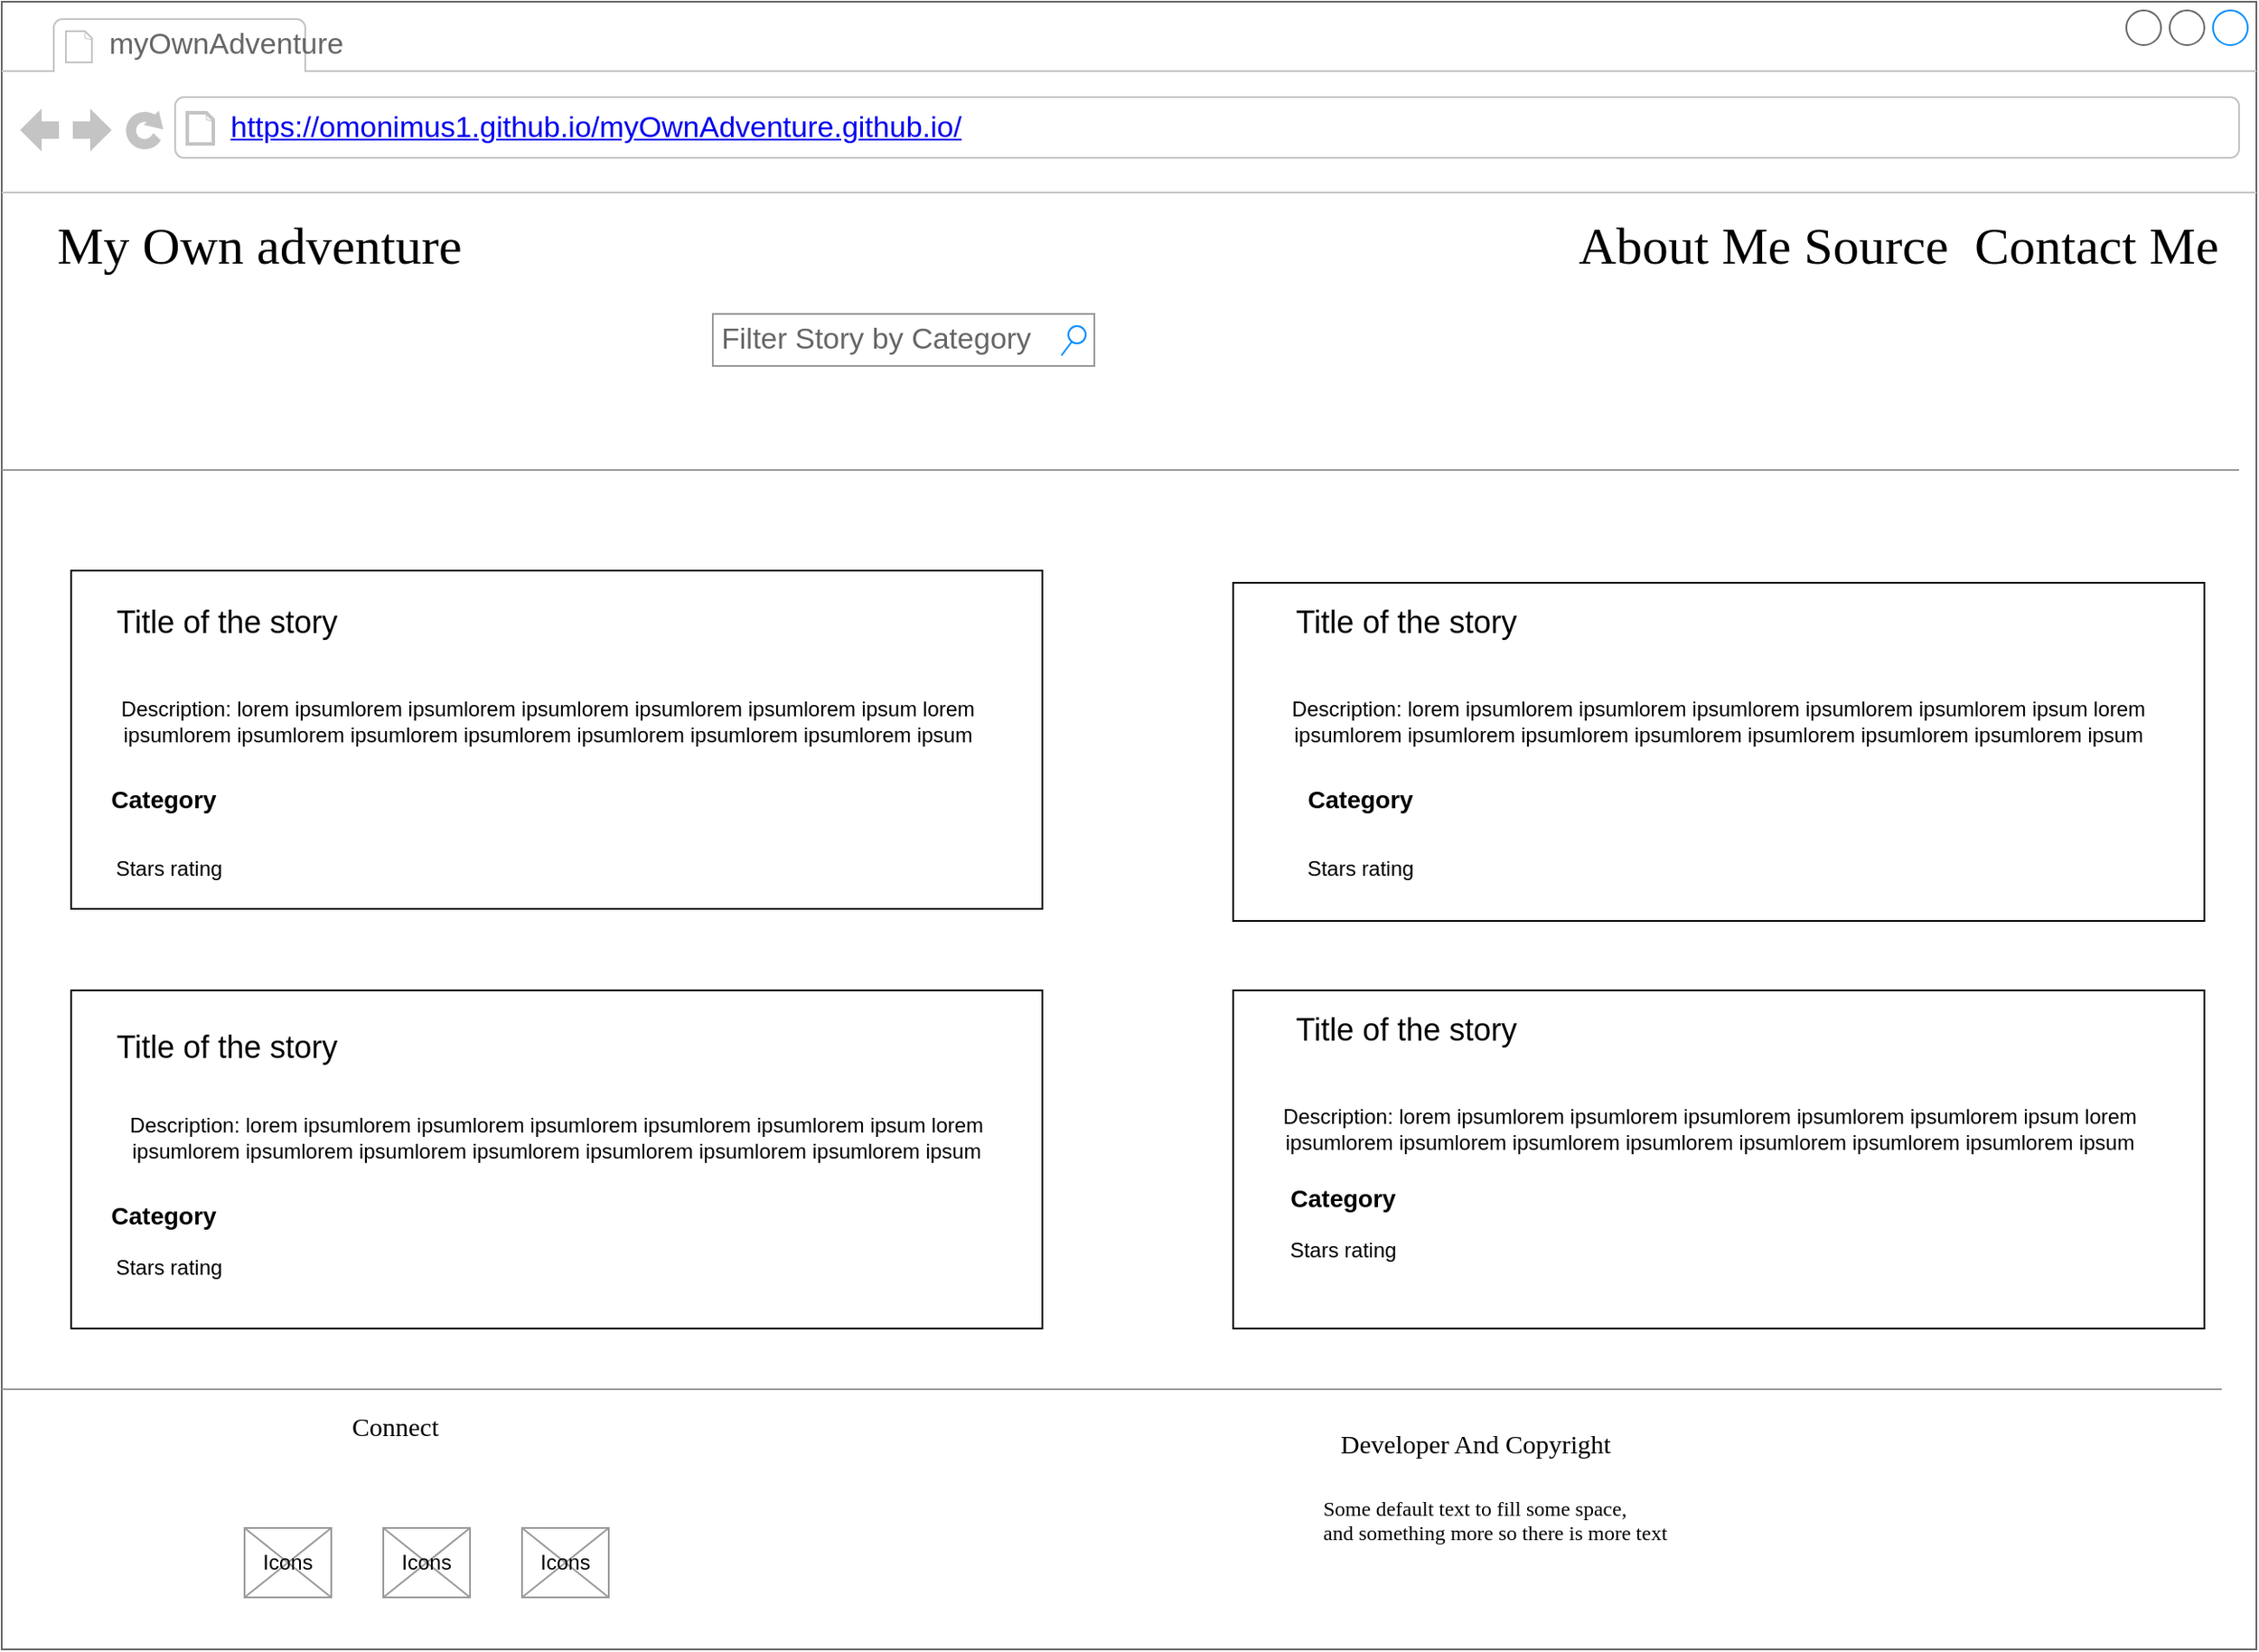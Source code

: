 <mxfile version="12.7.2" type="github"><diagram name="Page-1" id="2cc2dc42-3aac-f2a9-1cec-7a8b7cbee084"><mxGraphModel dx="3464" dy="1100" grid="1" gridSize="10" guides="1" tooltips="1" connect="1" arrows="1" fold="1" page="1" pageScale="1" pageWidth="1100" pageHeight="850" background="#ffffff" math="0" shadow="0"><root><mxCell id="0"/><mxCell id="1" parent="0"/><mxCell id="7026571954dc6520-1" value="" style="strokeWidth=1;shadow=0;dashed=0;align=center;html=1;shape=mxgraph.mockup.containers.browserWindow;rSize=0;strokeColor=#666666;mainText=,;recursiveResize=0;rounded=0;labelBackgroundColor=none;fontFamily=Verdana;fontSize=12" parent="1" vertex="1"><mxGeometry x="-260" y="20" width="1300" height="950" as="geometry"/></mxCell><mxCell id="7026571954dc6520-2" value="myOwnAdventure" style="strokeWidth=1;shadow=0;dashed=0;align=center;html=1;shape=mxgraph.mockup.containers.anchor;fontSize=17;fontColor=#666666;align=left;" parent="7026571954dc6520-1" vertex="1"><mxGeometry x="60" y="12" width="110" height="26" as="geometry"/></mxCell><mxCell id="7026571954dc6520-3" value="&lt;a href=&quot;https://omonimus1.github.io/myOwnAdventure.github.io/&quot;&gt;https://omonimus1.github.io/myOwnAdventure.github.io/&lt;/a&gt;" style="strokeWidth=1;shadow=0;dashed=0;align=center;html=1;shape=mxgraph.mockup.containers.anchor;rSize=0;fontSize=17;fontColor=#666666;align=left;" parent="7026571954dc6520-1" vertex="1"><mxGeometry x="130" y="60" width="250" height="26" as="geometry"/></mxCell><mxCell id="7026571954dc6520-4" value="My Own adventure&amp;nbsp; &amp;nbsp; &amp;nbsp; &amp;nbsp; &amp;nbsp; &amp;nbsp; &amp;nbsp; &amp;nbsp; &amp;nbsp; &amp;nbsp; &amp;nbsp; &amp;nbsp; &amp;nbsp; &amp;nbsp; &amp;nbsp; &amp;nbsp; &amp;nbsp; &amp;nbsp; &amp;nbsp; &amp;nbsp; &amp;nbsp; &amp;nbsp; &amp;nbsp; &amp;nbsp; &amp;nbsp; &amp;nbsp; &amp;nbsp;" style="text;html=1;points=[];align=left;verticalAlign=top;spacingTop=-4;fontSize=30;fontFamily=Verdana" parent="7026571954dc6520-1" vertex="1"><mxGeometry x="30" y="120" width="240" height="50" as="geometry"/></mxCell><mxCell id="7026571954dc6520-14" value="Filter Story by Category" style="strokeWidth=1;shadow=0;dashed=0;align=center;html=1;shape=mxgraph.mockup.forms.searchBox;strokeColor=#999999;mainText=;strokeColor2=#008cff;fontColor=#666666;fontSize=17;align=left;spacingLeft=3;rounded=0;labelBackgroundColor=none;" parent="7026571954dc6520-1" vertex="1"><mxGeometry x="410" y="180" width="220" height="30" as="geometry"/></mxCell><mxCell id="7026571954dc6520-15" value="" style="verticalLabelPosition=bottom;shadow=0;dashed=0;align=center;html=1;verticalAlign=top;strokeWidth=1;shape=mxgraph.mockup.markup.line;strokeColor=#999999;rounded=0;labelBackgroundColor=none;fillColor=#ffffff;fontFamily=Verdana;fontSize=12;fontColor=#000000;" parent="7026571954dc6520-1" vertex="1"><mxGeometry y="260" width="1290" height="20" as="geometry"/></mxCell><mxCell id="7026571954dc6520-20" value="Some default text to fill some space, and&amp;nbsp;&lt;span&gt;something more so there is more text&lt;/span&gt;" style="text;html=1;points=[];align=left;verticalAlign=top;spacingTop=-4;fontSize=12;fontFamily=Verdana;whiteSpace=wrap;" parent="7026571954dc6520-1" vertex="1"><mxGeometry x="760" y="859" width="240" height="40" as="geometry"/></mxCell><mxCell id="7026571954dc6520-21" value="" style="verticalLabelPosition=bottom;shadow=0;dashed=0;align=center;html=1;verticalAlign=top;strokeWidth=1;shape=mxgraph.mockup.markup.line;strokeColor=#999999;rounded=0;labelBackgroundColor=none;fillColor=#ffffff;fontFamily=Verdana;fontSize=12;fontColor=#000000;" parent="7026571954dc6520-1" vertex="1"><mxGeometry y="790" width="1280" height="20" as="geometry"/></mxCell><mxCell id="7026571954dc6520-22" value="" style="verticalLabelPosition=bottom;shadow=0;dashed=0;align=center;html=1;verticalAlign=top;strokeWidth=1;shape=mxgraph.mockup.graphics.simpleIcon;strokeColor=#999999;fillColor=#ffffff;rounded=0;labelBackgroundColor=none;fontFamily=Verdana;fontSize=12;fontColor=#000000;" parent="7026571954dc6520-1" vertex="1"><mxGeometry x="220" y="880" width="50" height="40" as="geometry"/></mxCell><mxCell id="7026571954dc6520-31" value="Connect&amp;nbsp;" style="text;html=1;points=[];align=left;verticalAlign=top;spacingTop=-4;fontSize=15;fontFamily=Verdana" parent="7026571954dc6520-1" vertex="1"><mxGeometry x="200" y="810" width="70" height="30" as="geometry"/></mxCell><mxCell id="7026571954dc6520-32" value="Developer And Copyright" style="text;html=1;points=[];align=left;verticalAlign=top;spacingTop=-4;fontSize=15;fontFamily=Verdana" parent="7026571954dc6520-1" vertex="1"><mxGeometry x="770" y="820" width="170" height="30" as="geometry"/></mxCell><mxCell id="wIods1u7_9_9RJ0zmhsb-2" value="" style="verticalLabelPosition=bottom;shadow=0;dashed=0;align=center;html=1;verticalAlign=top;strokeWidth=1;shape=mxgraph.mockup.graphics.simpleIcon;strokeColor=#999999;fillColor=#ffffff;rounded=0;labelBackgroundColor=none;fontFamily=Verdana;fontSize=12;fontColor=#000000;" vertex="1" parent="7026571954dc6520-1"><mxGeometry x="300" y="880" width="50" height="40" as="geometry"/></mxCell><mxCell id="wIods1u7_9_9RJ0zmhsb-3" value="" style="verticalLabelPosition=bottom;shadow=0;dashed=0;align=center;html=1;verticalAlign=top;strokeWidth=1;shape=mxgraph.mockup.graphics.simpleIcon;strokeColor=#999999;fillColor=#ffffff;rounded=0;labelBackgroundColor=none;fontFamily=Verdana;fontSize=12;fontColor=#000000;" vertex="1" parent="7026571954dc6520-1"><mxGeometry x="140" y="880" width="50" height="40" as="geometry"/></mxCell><mxCell id="wIods1u7_9_9RJ0zmhsb-7" value="&lt;span style=&quot;font-family: &amp;#34;verdana&amp;#34; ; font-size: 30px ; text-align: left ; white-space: nowrap&quot;&gt;&amp;nbsp;About Me Source&amp;nbsp; Contact Me&lt;/span&gt;" style="text;html=1;strokeColor=none;fillColor=none;align=center;verticalAlign=middle;whiteSpace=wrap;rounded=0;" vertex="1" parent="7026571954dc6520-1"><mxGeometry x="900" y="120" width="380" height="40" as="geometry"/></mxCell><mxCell id="wIods1u7_9_9RJ0zmhsb-8" value="" style="rounded=0;whiteSpace=wrap;html=1;" vertex="1" parent="7026571954dc6520-1"><mxGeometry x="710" y="335" width="560" height="195" as="geometry"/></mxCell><mxCell id="wIods1u7_9_9RJ0zmhsb-9" value="&lt;font style=&quot;font-size: 18px&quot;&gt;Title of the story&lt;/font&gt;" style="text;html=1;strokeColor=none;fillColor=none;align=center;verticalAlign=middle;whiteSpace=wrap;rounded=0;" vertex="1" parent="7026571954dc6520-1"><mxGeometry x="730" y="345" width="160" height="25" as="geometry"/></mxCell><mxCell id="wIods1u7_9_9RJ0zmhsb-10" value="Description: lorem ipsumlorem ipsumlorem ipsumlorem ipsumlorem ipsumlorem ipsum lorem ipsumlorem ipsumlorem ipsumlorem ipsumlorem ipsumlorem ipsumlorem ipsumlorem ipsum" style="text;html=1;strokeColor=none;fillColor=none;align=center;verticalAlign=middle;whiteSpace=wrap;rounded=0;" vertex="1" parent="7026571954dc6520-1"><mxGeometry x="725" y="380" width="530" height="70" as="geometry"/></mxCell><mxCell id="wIods1u7_9_9RJ0zmhsb-11" value="&lt;b&gt;&lt;font style=&quot;font-size: 14px&quot;&gt;Category&lt;/font&gt;&lt;/b&gt;" style="text;html=1;strokeColor=none;fillColor=none;align=center;verticalAlign=middle;whiteSpace=wrap;rounded=0;" vertex="1" parent="7026571954dc6520-1"><mxGeometry x="747" y="440" width="73" height="40" as="geometry"/></mxCell><mxCell id="wIods1u7_9_9RJ0zmhsb-12" value="Stars rating" style="text;html=1;strokeColor=none;fillColor=none;align=center;verticalAlign=middle;whiteSpace=wrap;rounded=0;" vertex="1" parent="7026571954dc6520-1"><mxGeometry x="747" y="480" width="73" height="40" as="geometry"/></mxCell><mxCell id="wIods1u7_9_9RJ0zmhsb-13" value="" style="rounded=0;whiteSpace=wrap;html=1;" vertex="1" parent="7026571954dc6520-1"><mxGeometry x="40" y="328" width="560" height="195" as="geometry"/></mxCell><mxCell id="wIods1u7_9_9RJ0zmhsb-14" value="" style="rounded=0;whiteSpace=wrap;html=1;" vertex="1" parent="7026571954dc6520-1"><mxGeometry x="40" y="570" width="560" height="195" as="geometry"/></mxCell><mxCell id="wIods1u7_9_9RJ0zmhsb-15" value="" style="rounded=0;whiteSpace=wrap;html=1;" vertex="1" parent="7026571954dc6520-1"><mxGeometry x="710" y="570" width="560" height="195" as="geometry"/></mxCell><mxCell id="wIods1u7_9_9RJ0zmhsb-16" value="&lt;font style=&quot;font-size: 18px&quot;&gt;Title of the story&lt;/font&gt;" style="text;html=1;strokeColor=none;fillColor=none;align=center;verticalAlign=middle;whiteSpace=wrap;rounded=0;" vertex="1" parent="7026571954dc6520-1"><mxGeometry x="50" y="345" width="160" height="25" as="geometry"/></mxCell><mxCell id="wIods1u7_9_9RJ0zmhsb-17" value="&lt;font style=&quot;font-size: 18px&quot;&gt;Title of the story&lt;/font&gt;" style="text;html=1;strokeColor=none;fillColor=none;align=center;verticalAlign=middle;whiteSpace=wrap;rounded=0;" vertex="1" parent="7026571954dc6520-1"><mxGeometry x="730" y="580" width="160" height="25" as="geometry"/></mxCell><mxCell id="wIods1u7_9_9RJ0zmhsb-18" value="&lt;font style=&quot;font-size: 18px&quot;&gt;Title of the story&lt;/font&gt;" style="text;html=1;strokeColor=none;fillColor=none;align=center;verticalAlign=middle;whiteSpace=wrap;rounded=0;" vertex="1" parent="7026571954dc6520-1"><mxGeometry x="50" y="590" width="160" height="25" as="geometry"/></mxCell><mxCell id="wIods1u7_9_9RJ0zmhsb-19" value="Description: lorem ipsumlorem ipsumlorem ipsumlorem ipsumlorem ipsumlorem ipsum lorem ipsumlorem ipsumlorem ipsumlorem ipsumlorem ipsumlorem ipsumlorem ipsumlorem ipsum" style="text;html=1;strokeColor=none;fillColor=none;align=center;verticalAlign=middle;whiteSpace=wrap;rounded=0;" vertex="1" parent="7026571954dc6520-1"><mxGeometry x="50" y="380" width="530" height="70" as="geometry"/></mxCell><mxCell id="wIods1u7_9_9RJ0zmhsb-20" value="Description: lorem ipsumlorem ipsumlorem ipsumlorem ipsumlorem ipsumlorem ipsum lorem ipsumlorem ipsumlorem ipsumlorem ipsumlorem ipsumlorem ipsumlorem ipsumlorem ipsum" style="text;html=1;strokeColor=none;fillColor=none;align=center;verticalAlign=middle;whiteSpace=wrap;rounded=0;" vertex="1" parent="7026571954dc6520-1"><mxGeometry x="720" y="615" width="530" height="70" as="geometry"/></mxCell><mxCell id="wIods1u7_9_9RJ0zmhsb-21" value="Description: lorem ipsumlorem ipsumlorem ipsumlorem ipsumlorem ipsumlorem ipsum lorem ipsumlorem ipsumlorem ipsumlorem ipsumlorem ipsumlorem ipsumlorem ipsumlorem ipsum" style="text;html=1;strokeColor=none;fillColor=none;align=center;verticalAlign=middle;whiteSpace=wrap;rounded=0;" vertex="1" parent="7026571954dc6520-1"><mxGeometry x="55" y="620" width="530" height="70" as="geometry"/></mxCell><mxCell id="wIods1u7_9_9RJ0zmhsb-22" value="&lt;b&gt;&lt;font style=&quot;font-size: 14px&quot;&gt;Category&lt;/font&gt;&lt;/b&gt;" style="text;html=1;strokeColor=none;fillColor=none;align=center;verticalAlign=middle;whiteSpace=wrap;rounded=0;" vertex="1" parent="7026571954dc6520-1"><mxGeometry x="57" y="440" width="73" height="40" as="geometry"/></mxCell><mxCell id="wIods1u7_9_9RJ0zmhsb-23" value="&lt;b&gt;&lt;font style=&quot;font-size: 14px&quot;&gt;Category&lt;/font&gt;&lt;/b&gt;" style="text;html=1;strokeColor=none;fillColor=none;align=center;verticalAlign=middle;whiteSpace=wrap;rounded=0;" vertex="1" parent="7026571954dc6520-1"><mxGeometry x="737" y="670" width="73" height="40" as="geometry"/></mxCell><mxCell id="wIods1u7_9_9RJ0zmhsb-24" value="&lt;b&gt;&lt;font style=&quot;font-size: 14px&quot;&gt;Category&lt;/font&gt;&lt;/b&gt;" style="text;html=1;strokeColor=none;fillColor=none;align=center;verticalAlign=middle;whiteSpace=wrap;rounded=0;" vertex="1" parent="7026571954dc6520-1"><mxGeometry x="57" y="680" width="73" height="40" as="geometry"/></mxCell><mxCell id="wIods1u7_9_9RJ0zmhsb-25" value="Stars rating" style="text;html=1;strokeColor=none;fillColor=none;align=center;verticalAlign=middle;whiteSpace=wrap;rounded=0;" vertex="1" parent="7026571954dc6520-1"><mxGeometry x="60" y="480" width="73" height="40" as="geometry"/></mxCell><mxCell id="wIods1u7_9_9RJ0zmhsb-26" value="Stars rating" style="text;html=1;strokeColor=none;fillColor=none;align=center;verticalAlign=middle;whiteSpace=wrap;rounded=0;" vertex="1" parent="7026571954dc6520-1"><mxGeometry x="737" y="700" width="73" height="40" as="geometry"/></mxCell><mxCell id="wIods1u7_9_9RJ0zmhsb-27" value="Stars rating" style="text;html=1;strokeColor=none;fillColor=none;align=center;verticalAlign=middle;whiteSpace=wrap;rounded=0;" vertex="1" parent="7026571954dc6520-1"><mxGeometry x="60" y="710" width="73" height="40" as="geometry"/></mxCell><mxCell id="wIods1u7_9_9RJ0zmhsb-28" value="Icons" style="text;html=1;strokeColor=none;fillColor=none;align=center;verticalAlign=middle;whiteSpace=wrap;rounded=0;" vertex="1" parent="7026571954dc6520-1"><mxGeometry x="305" y="890" width="40" height="20" as="geometry"/></mxCell><mxCell id="wIods1u7_9_9RJ0zmhsb-30" value="Icons" style="text;html=1;strokeColor=none;fillColor=none;align=center;verticalAlign=middle;whiteSpace=wrap;rounded=0;" vertex="1" parent="7026571954dc6520-1"><mxGeometry x="225" y="890" width="40" height="20" as="geometry"/></mxCell><mxCell id="wIods1u7_9_9RJ0zmhsb-32" value="Icons" style="text;html=1;strokeColor=none;fillColor=none;align=center;verticalAlign=middle;whiteSpace=wrap;rounded=0;" vertex="1" parent="7026571954dc6520-1"><mxGeometry x="145" y="890" width="40" height="20" as="geometry"/></mxCell></root></mxGraphModel></diagram></mxfile>